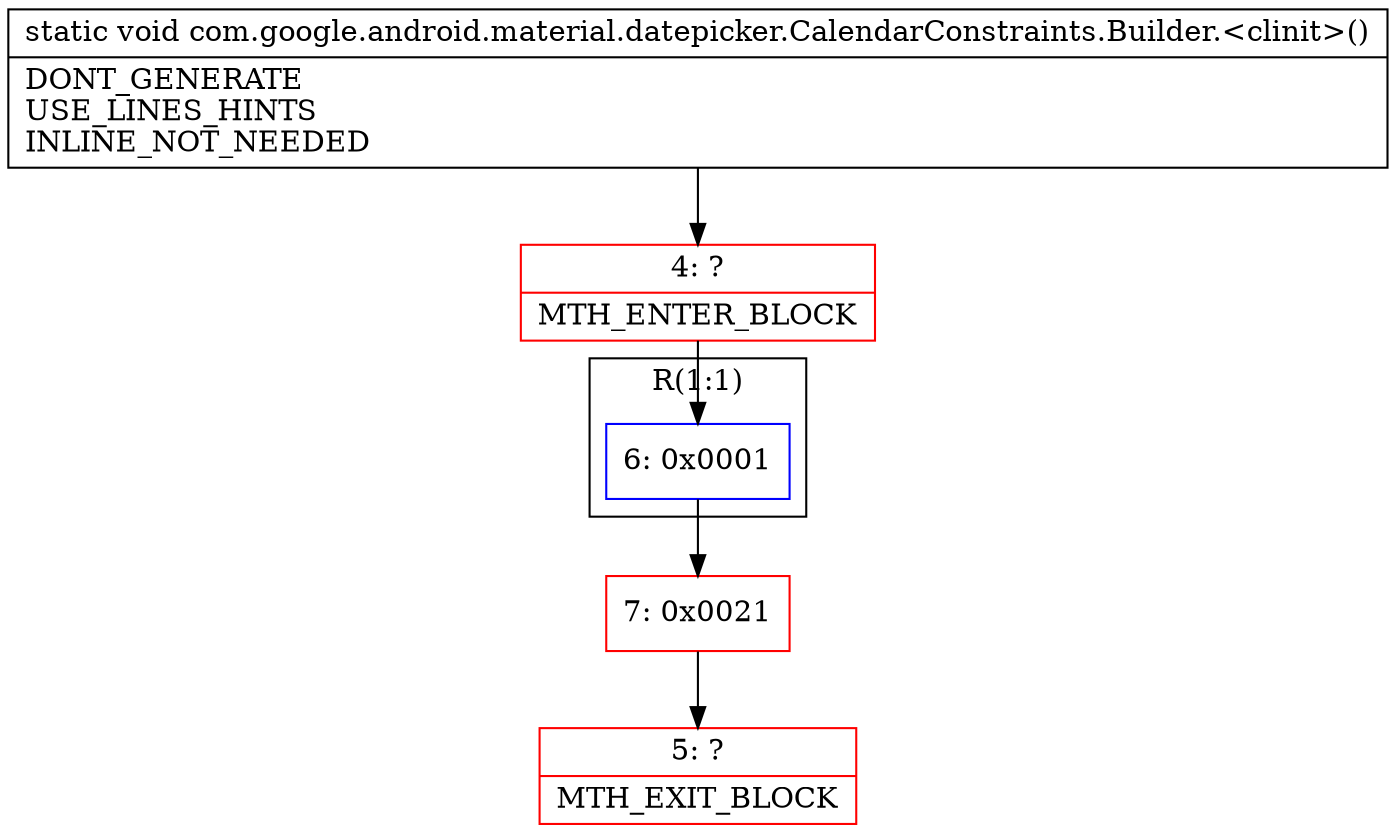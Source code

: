 digraph "CFG forcom.google.android.material.datepicker.CalendarConstraints.Builder.\<clinit\>()V" {
subgraph cluster_Region_2028727315 {
label = "R(1:1)";
node [shape=record,color=blue];
Node_6 [shape=record,label="{6\:\ 0x0001}"];
}
Node_4 [shape=record,color=red,label="{4\:\ ?|MTH_ENTER_BLOCK\l}"];
Node_7 [shape=record,color=red,label="{7\:\ 0x0021}"];
Node_5 [shape=record,color=red,label="{5\:\ ?|MTH_EXIT_BLOCK\l}"];
MethodNode[shape=record,label="{static void com.google.android.material.datepicker.CalendarConstraints.Builder.\<clinit\>()  | DONT_GENERATE\lUSE_LINES_HINTS\lINLINE_NOT_NEEDED\l}"];
MethodNode -> Node_4;Node_6 -> Node_7;
Node_4 -> Node_6;
Node_7 -> Node_5;
}

